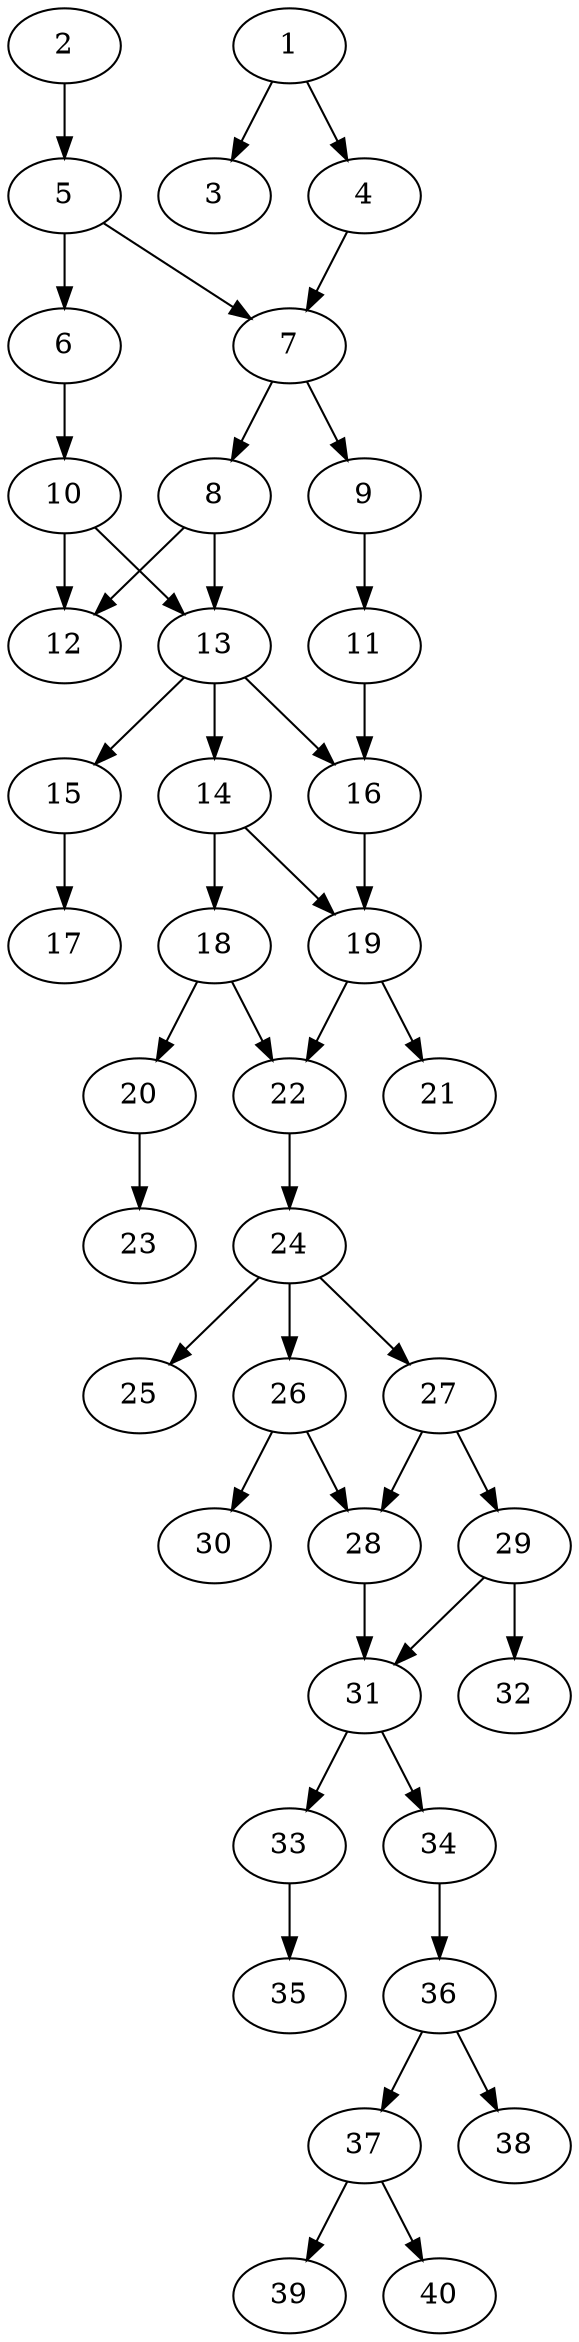 // DAG automatically generated by daggen at Thu Oct  3 14:06:48 2019
// ./daggen --dot -n 40 --ccr 0.5 --fat 0.3 --regular 0.9 --density 0.5 --mindata 5242880 --maxdata 52428800 
digraph G {
  1 [size="59631616", alpha="0.06", expect_size="29815808"] 
  1 -> 3 [size ="29815808"]
  1 -> 4 [size ="29815808"]
  2 [size="50726912", alpha="0.16", expect_size="25363456"] 
  2 -> 5 [size ="25363456"]
  3 [size="68685824", alpha="0.02", expect_size="34342912"] 
  4 [size="79038464", alpha="0.19", expect_size="39519232"] 
  4 -> 7 [size ="39519232"]
  5 [size="14815232", alpha="0.04", expect_size="7407616"] 
  5 -> 6 [size ="7407616"]
  5 -> 7 [size ="7407616"]
  6 [size="55054336", alpha="0.04", expect_size="27527168"] 
  6 -> 10 [size ="27527168"]
  7 [size="48670720", alpha="0.04", expect_size="24335360"] 
  7 -> 8 [size ="24335360"]
  7 -> 9 [size ="24335360"]
  8 [size="21897216", alpha="0.13", expect_size="10948608"] 
  8 -> 12 [size ="10948608"]
  8 -> 13 [size ="10948608"]
  9 [size="70971392", alpha="0.01", expect_size="35485696"] 
  9 -> 11 [size ="35485696"]
  10 [size="76994560", alpha="0.01", expect_size="38497280"] 
  10 -> 12 [size ="38497280"]
  10 -> 13 [size ="38497280"]
  11 [size="78034944", alpha="0.09", expect_size="39017472"] 
  11 -> 16 [size ="39017472"]
  12 [size="12484608", alpha="0.19", expect_size="6242304"] 
  13 [size="88330240", alpha="0.02", expect_size="44165120"] 
  13 -> 14 [size ="44165120"]
  13 -> 15 [size ="44165120"]
  13 -> 16 [size ="44165120"]
  14 [size="98220032", alpha="0.04", expect_size="49110016"] 
  14 -> 18 [size ="49110016"]
  14 -> 19 [size ="49110016"]
  15 [size="91613184", alpha="0.14", expect_size="45806592"] 
  15 -> 17 [size ="45806592"]
  16 [size="17063936", alpha="0.00", expect_size="8531968"] 
  16 -> 19 [size ="8531968"]
  17 [size="37511168", alpha="0.01", expect_size="18755584"] 
  18 [size="57143296", alpha="0.19", expect_size="28571648"] 
  18 -> 20 [size ="28571648"]
  18 -> 22 [size ="28571648"]
  19 [size="26298368", alpha="0.12", expect_size="13149184"] 
  19 -> 21 [size ="13149184"]
  19 -> 22 [size ="13149184"]
  20 [size="31754240", alpha="0.11", expect_size="15877120"] 
  20 -> 23 [size ="15877120"]
  21 [size="38273024", alpha="0.00", expect_size="19136512"] 
  22 [size="80885760", alpha="0.18", expect_size="40442880"] 
  22 -> 24 [size ="40442880"]
  23 [size="78176256", alpha="0.09", expect_size="39088128"] 
  24 [size="87205888", alpha="0.13", expect_size="43602944"] 
  24 -> 25 [size ="43602944"]
  24 -> 26 [size ="43602944"]
  24 -> 27 [size ="43602944"]
  25 [size="11710464", alpha="0.19", expect_size="5855232"] 
  26 [size="76322816", alpha="0.14", expect_size="38161408"] 
  26 -> 28 [size ="38161408"]
  26 -> 30 [size ="38161408"]
  27 [size="77623296", alpha="0.17", expect_size="38811648"] 
  27 -> 28 [size ="38811648"]
  27 -> 29 [size ="38811648"]
  28 [size="80080896", alpha="0.03", expect_size="40040448"] 
  28 -> 31 [size ="40040448"]
  29 [size="74481664", alpha="0.01", expect_size="37240832"] 
  29 -> 31 [size ="37240832"]
  29 -> 32 [size ="37240832"]
  30 [size="37447680", alpha="0.14", expect_size="18723840"] 
  31 [size="89778176", alpha="0.01", expect_size="44889088"] 
  31 -> 33 [size ="44889088"]
  31 -> 34 [size ="44889088"]
  32 [size="91875328", alpha="0.08", expect_size="45937664"] 
  33 [size="83984384", alpha="0.12", expect_size="41992192"] 
  33 -> 35 [size ="41992192"]
  34 [size="29933568", alpha="0.14", expect_size="14966784"] 
  34 -> 36 [size ="14966784"]
  35 [size="92649472", alpha="0.14", expect_size="46324736"] 
  36 [size="87717888", alpha="0.15", expect_size="43858944"] 
  36 -> 37 [size ="43858944"]
  36 -> 38 [size ="43858944"]
  37 [size="59709440", alpha="0.01", expect_size="29854720"] 
  37 -> 39 [size ="29854720"]
  37 -> 40 [size ="29854720"]
  38 [size="46807040", alpha="0.18", expect_size="23403520"] 
  39 [size="60424192", alpha="0.18", expect_size="30212096"] 
  40 [size="66674688", alpha="0.02", expect_size="33337344"] 
}

